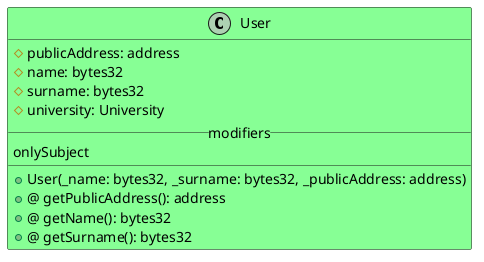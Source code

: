 @startuml

class User #87FF95 {
# publicAddress: address
# name: bytes32
# surname: bytes32
# university: University
__modifiers__
onlySubject
__
+ User(_name: bytes32, _surname: bytes32, _publicAddress: address)
+@ getPublicAddress(): address
+@ getName(): bytes32
+@ getSurname(): bytes32
}
@enduml
